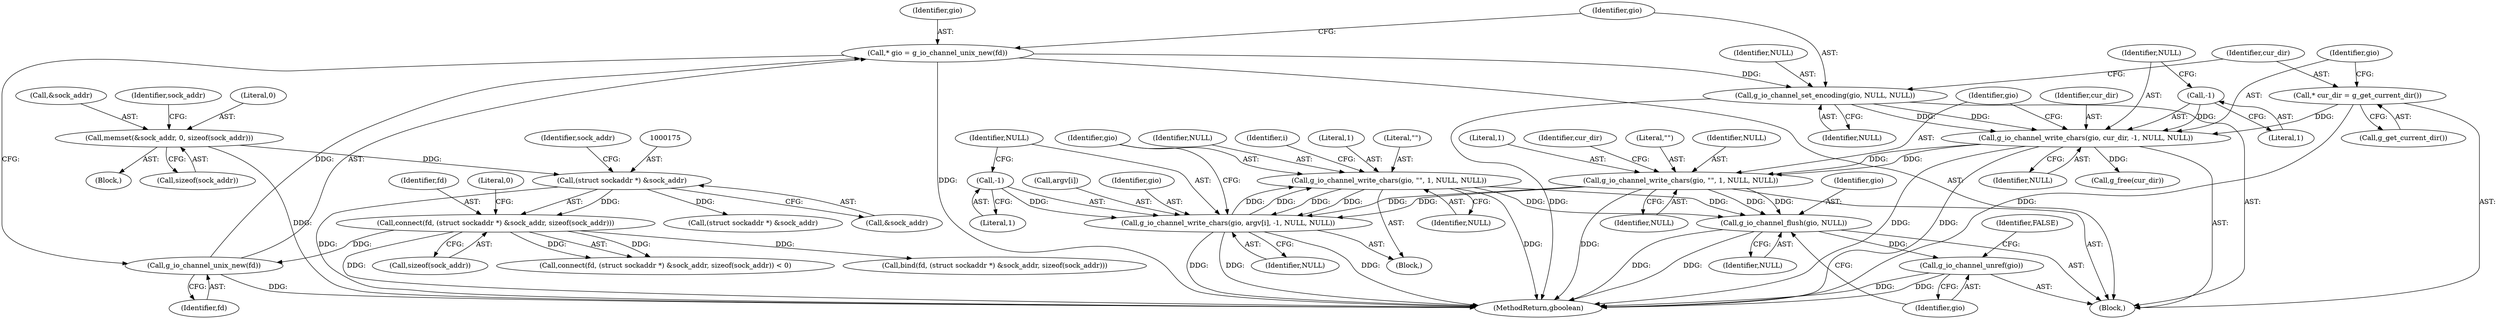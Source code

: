 digraph "0_lxde_f99163c6ff8b2f57c5f37b1ce5d62cf7450d4648@API" {
"1000326" [label="(Call,g_io_channel_write_chars(gio, \"\", 1, NULL, NULL))"];
"1000317" [label="(Call,g_io_channel_write_chars(gio, argv[i], -1, NULL, NULL))"];
"1000298" [label="(Call,g_io_channel_write_chars(gio, \"\", 1, NULL, NULL))"];
"1000291" [label="(Call,g_io_channel_write_chars(gio, cur_dir, -1, NULL, NULL))"];
"1000283" [label="(Call,g_io_channel_set_encoding(gio, NULL, NULL))"];
"1000279" [label="(Call,* gio = g_io_channel_unix_new(fd))"];
"1000281" [label="(Call,g_io_channel_unix_new(fd))"];
"1000172" [label="(Call,connect(fd, (struct sockaddr *) &sock_addr, sizeof(sock_addr)))"];
"1000174" [label="(Call,(struct sockaddr *) &sock_addr)"];
"1000149" [label="(Call,memset(&sock_addr, 0, sizeof(sock_addr)))"];
"1000288" [label="(Call,* cur_dir = g_get_current_dir())"];
"1000294" [label="(Call,-1)"];
"1000326" [label="(Call,g_io_channel_write_chars(gio, \"\", 1, NULL, NULL))"];
"1000322" [label="(Call,-1)"];
"1000332" [label="(Call,g_io_channel_flush(gio, NULL))"];
"1000335" [label="(Call,g_io_channel_unref(gio))"];
"1000285" [label="(Identifier,NULL)"];
"1000327" [label="(Identifier,gio)"];
"1000292" [label="(Identifier,gio)"];
"1000279" [label="(Call,* gio = g_io_channel_unix_new(fd))"];
"1000325" [label="(Identifier,NULL)"];
"1000326" [label="(Call,g_io_channel_write_chars(gio, \"\", 1, NULL, NULL))"];
"1000188" [label="(Call,bind(fd, (struct sockaddr *) &sock_addr, sizeof(sock_addr)))"];
"1000330" [label="(Identifier,NULL)"];
"1000316" [label="(Block,)"];
"1000315" [label="(Identifier,i)"];
"1000319" [label="(Call,argv[i])"];
"1000281" [label="(Call,g_io_channel_unix_new(fd))"];
"1000334" [label="(Identifier,NULL)"];
"1000335" [label="(Call,g_io_channel_unref(gio))"];
"1000294" [label="(Call,-1)"];
"1000297" [label="(Identifier,NULL)"];
"1000331" [label="(Identifier,NULL)"];
"1000291" [label="(Call,g_io_channel_write_chars(gio, cur_dir, -1, NULL, NULL))"];
"1000332" [label="(Call,g_io_channel_flush(gio, NULL))"];
"1000180" [label="(Literal,0)"];
"1000303" [label="(Identifier,NULL)"];
"1000301" [label="(Literal,1)"];
"1000284" [label="(Identifier,gio)"];
"1000157" [label="(Identifier,sock_addr)"];
"1000295" [label="(Literal,1)"];
"1000171" [label="(Call,connect(fd, (struct sockaddr *) &sock_addr, sizeof(sock_addr)) < 0)"];
"1000323" [label="(Literal,1)"];
"1000286" [label="(Identifier,NULL)"];
"1000305" [label="(Identifier,cur_dir)"];
"1000120" [label="(Block,)"];
"1000190" [label="(Call,(struct sockaddr *) &sock_addr)"];
"1000290" [label="(Call,g_get_current_dir())"];
"1000289" [label="(Identifier,cur_dir)"];
"1000298" [label="(Call,g_io_channel_write_chars(gio, \"\", 1, NULL, NULL))"];
"1000299" [label="(Identifier,gio)"];
"1000300" [label="(Literal,\"\")"];
"1000178" [label="(Call,sizeof(sock_addr))"];
"1000153" [label="(Call,sizeof(sock_addr))"];
"1000293" [label="(Identifier,cur_dir)"];
"1000304" [label="(Call,g_free(cur_dir))"];
"1000322" [label="(Call,-1)"];
"1000275" [label="(Block,)"];
"1000282" [label="(Identifier,fd)"];
"1000149" [label="(Call,memset(&sock_addr, 0, sizeof(sock_addr)))"];
"1000329" [label="(Literal,1)"];
"1000338" [label="(Identifier,FALSE)"];
"1000179" [label="(Identifier,sock_addr)"];
"1000283" [label="(Call,g_io_channel_set_encoding(gio, NULL, NULL))"];
"1000176" [label="(Call,&sock_addr)"];
"1000288" [label="(Call,* cur_dir = g_get_current_dir())"];
"1000280" [label="(Identifier,gio)"];
"1000174" [label="(Call,(struct sockaddr *) &sock_addr)"];
"1000152" [label="(Literal,0)"];
"1000173" [label="(Identifier,fd)"];
"1000333" [label="(Identifier,gio)"];
"1000317" [label="(Call,g_io_channel_write_chars(gio, argv[i], -1, NULL, NULL))"];
"1000339" [label="(MethodReturn,gboolean)"];
"1000150" [label="(Call,&sock_addr)"];
"1000336" [label="(Identifier,gio)"];
"1000328" [label="(Literal,\"\")"];
"1000172" [label="(Call,connect(fd, (struct sockaddr *) &sock_addr, sizeof(sock_addr)))"];
"1000302" [label="(Identifier,NULL)"];
"1000324" [label="(Identifier,NULL)"];
"1000318" [label="(Identifier,gio)"];
"1000296" [label="(Identifier,NULL)"];
"1000326" -> "1000316"  [label="AST: "];
"1000326" -> "1000331"  [label="CFG: "];
"1000327" -> "1000326"  [label="AST: "];
"1000328" -> "1000326"  [label="AST: "];
"1000329" -> "1000326"  [label="AST: "];
"1000330" -> "1000326"  [label="AST: "];
"1000331" -> "1000326"  [label="AST: "];
"1000315" -> "1000326"  [label="CFG: "];
"1000326" -> "1000339"  [label="DDG: "];
"1000326" -> "1000317"  [label="DDG: "];
"1000326" -> "1000317"  [label="DDG: "];
"1000317" -> "1000326"  [label="DDG: "];
"1000317" -> "1000326"  [label="DDG: "];
"1000326" -> "1000332"  [label="DDG: "];
"1000326" -> "1000332"  [label="DDG: "];
"1000317" -> "1000316"  [label="AST: "];
"1000317" -> "1000325"  [label="CFG: "];
"1000318" -> "1000317"  [label="AST: "];
"1000319" -> "1000317"  [label="AST: "];
"1000322" -> "1000317"  [label="AST: "];
"1000324" -> "1000317"  [label="AST: "];
"1000325" -> "1000317"  [label="AST: "];
"1000327" -> "1000317"  [label="CFG: "];
"1000317" -> "1000339"  [label="DDG: "];
"1000317" -> "1000339"  [label="DDG: "];
"1000317" -> "1000339"  [label="DDG: "];
"1000298" -> "1000317"  [label="DDG: "];
"1000298" -> "1000317"  [label="DDG: "];
"1000322" -> "1000317"  [label="DDG: "];
"1000298" -> "1000275"  [label="AST: "];
"1000298" -> "1000303"  [label="CFG: "];
"1000299" -> "1000298"  [label="AST: "];
"1000300" -> "1000298"  [label="AST: "];
"1000301" -> "1000298"  [label="AST: "];
"1000302" -> "1000298"  [label="AST: "];
"1000303" -> "1000298"  [label="AST: "];
"1000305" -> "1000298"  [label="CFG: "];
"1000298" -> "1000339"  [label="DDG: "];
"1000291" -> "1000298"  [label="DDG: "];
"1000291" -> "1000298"  [label="DDG: "];
"1000298" -> "1000332"  [label="DDG: "];
"1000298" -> "1000332"  [label="DDG: "];
"1000291" -> "1000275"  [label="AST: "];
"1000291" -> "1000297"  [label="CFG: "];
"1000292" -> "1000291"  [label="AST: "];
"1000293" -> "1000291"  [label="AST: "];
"1000294" -> "1000291"  [label="AST: "];
"1000296" -> "1000291"  [label="AST: "];
"1000297" -> "1000291"  [label="AST: "];
"1000299" -> "1000291"  [label="CFG: "];
"1000291" -> "1000339"  [label="DDG: "];
"1000291" -> "1000339"  [label="DDG: "];
"1000283" -> "1000291"  [label="DDG: "];
"1000283" -> "1000291"  [label="DDG: "];
"1000288" -> "1000291"  [label="DDG: "];
"1000294" -> "1000291"  [label="DDG: "];
"1000291" -> "1000304"  [label="DDG: "];
"1000283" -> "1000275"  [label="AST: "];
"1000283" -> "1000286"  [label="CFG: "];
"1000284" -> "1000283"  [label="AST: "];
"1000285" -> "1000283"  [label="AST: "];
"1000286" -> "1000283"  [label="AST: "];
"1000289" -> "1000283"  [label="CFG: "];
"1000283" -> "1000339"  [label="DDG: "];
"1000279" -> "1000283"  [label="DDG: "];
"1000279" -> "1000275"  [label="AST: "];
"1000279" -> "1000281"  [label="CFG: "];
"1000280" -> "1000279"  [label="AST: "];
"1000281" -> "1000279"  [label="AST: "];
"1000284" -> "1000279"  [label="CFG: "];
"1000279" -> "1000339"  [label="DDG: "];
"1000281" -> "1000279"  [label="DDG: "];
"1000281" -> "1000282"  [label="CFG: "];
"1000282" -> "1000281"  [label="AST: "];
"1000281" -> "1000339"  [label="DDG: "];
"1000172" -> "1000281"  [label="DDG: "];
"1000172" -> "1000171"  [label="AST: "];
"1000172" -> "1000178"  [label="CFG: "];
"1000173" -> "1000172"  [label="AST: "];
"1000174" -> "1000172"  [label="AST: "];
"1000178" -> "1000172"  [label="AST: "];
"1000180" -> "1000172"  [label="CFG: "];
"1000172" -> "1000339"  [label="DDG: "];
"1000172" -> "1000171"  [label="DDG: "];
"1000172" -> "1000171"  [label="DDG: "];
"1000174" -> "1000172"  [label="DDG: "];
"1000172" -> "1000188"  [label="DDG: "];
"1000174" -> "1000176"  [label="CFG: "];
"1000175" -> "1000174"  [label="AST: "];
"1000176" -> "1000174"  [label="AST: "];
"1000179" -> "1000174"  [label="CFG: "];
"1000174" -> "1000339"  [label="DDG: "];
"1000149" -> "1000174"  [label="DDG: "];
"1000174" -> "1000190"  [label="DDG: "];
"1000149" -> "1000120"  [label="AST: "];
"1000149" -> "1000153"  [label="CFG: "];
"1000150" -> "1000149"  [label="AST: "];
"1000152" -> "1000149"  [label="AST: "];
"1000153" -> "1000149"  [label="AST: "];
"1000157" -> "1000149"  [label="CFG: "];
"1000149" -> "1000339"  [label="DDG: "];
"1000288" -> "1000275"  [label="AST: "];
"1000288" -> "1000290"  [label="CFG: "];
"1000289" -> "1000288"  [label="AST: "];
"1000290" -> "1000288"  [label="AST: "];
"1000292" -> "1000288"  [label="CFG: "];
"1000288" -> "1000339"  [label="DDG: "];
"1000294" -> "1000295"  [label="CFG: "];
"1000295" -> "1000294"  [label="AST: "];
"1000296" -> "1000294"  [label="CFG: "];
"1000322" -> "1000323"  [label="CFG: "];
"1000323" -> "1000322"  [label="AST: "];
"1000324" -> "1000322"  [label="CFG: "];
"1000332" -> "1000275"  [label="AST: "];
"1000332" -> "1000334"  [label="CFG: "];
"1000333" -> "1000332"  [label="AST: "];
"1000334" -> "1000332"  [label="AST: "];
"1000336" -> "1000332"  [label="CFG: "];
"1000332" -> "1000339"  [label="DDG: "];
"1000332" -> "1000339"  [label="DDG: "];
"1000332" -> "1000335"  [label="DDG: "];
"1000335" -> "1000275"  [label="AST: "];
"1000335" -> "1000336"  [label="CFG: "];
"1000336" -> "1000335"  [label="AST: "];
"1000338" -> "1000335"  [label="CFG: "];
"1000335" -> "1000339"  [label="DDG: "];
"1000335" -> "1000339"  [label="DDG: "];
}
